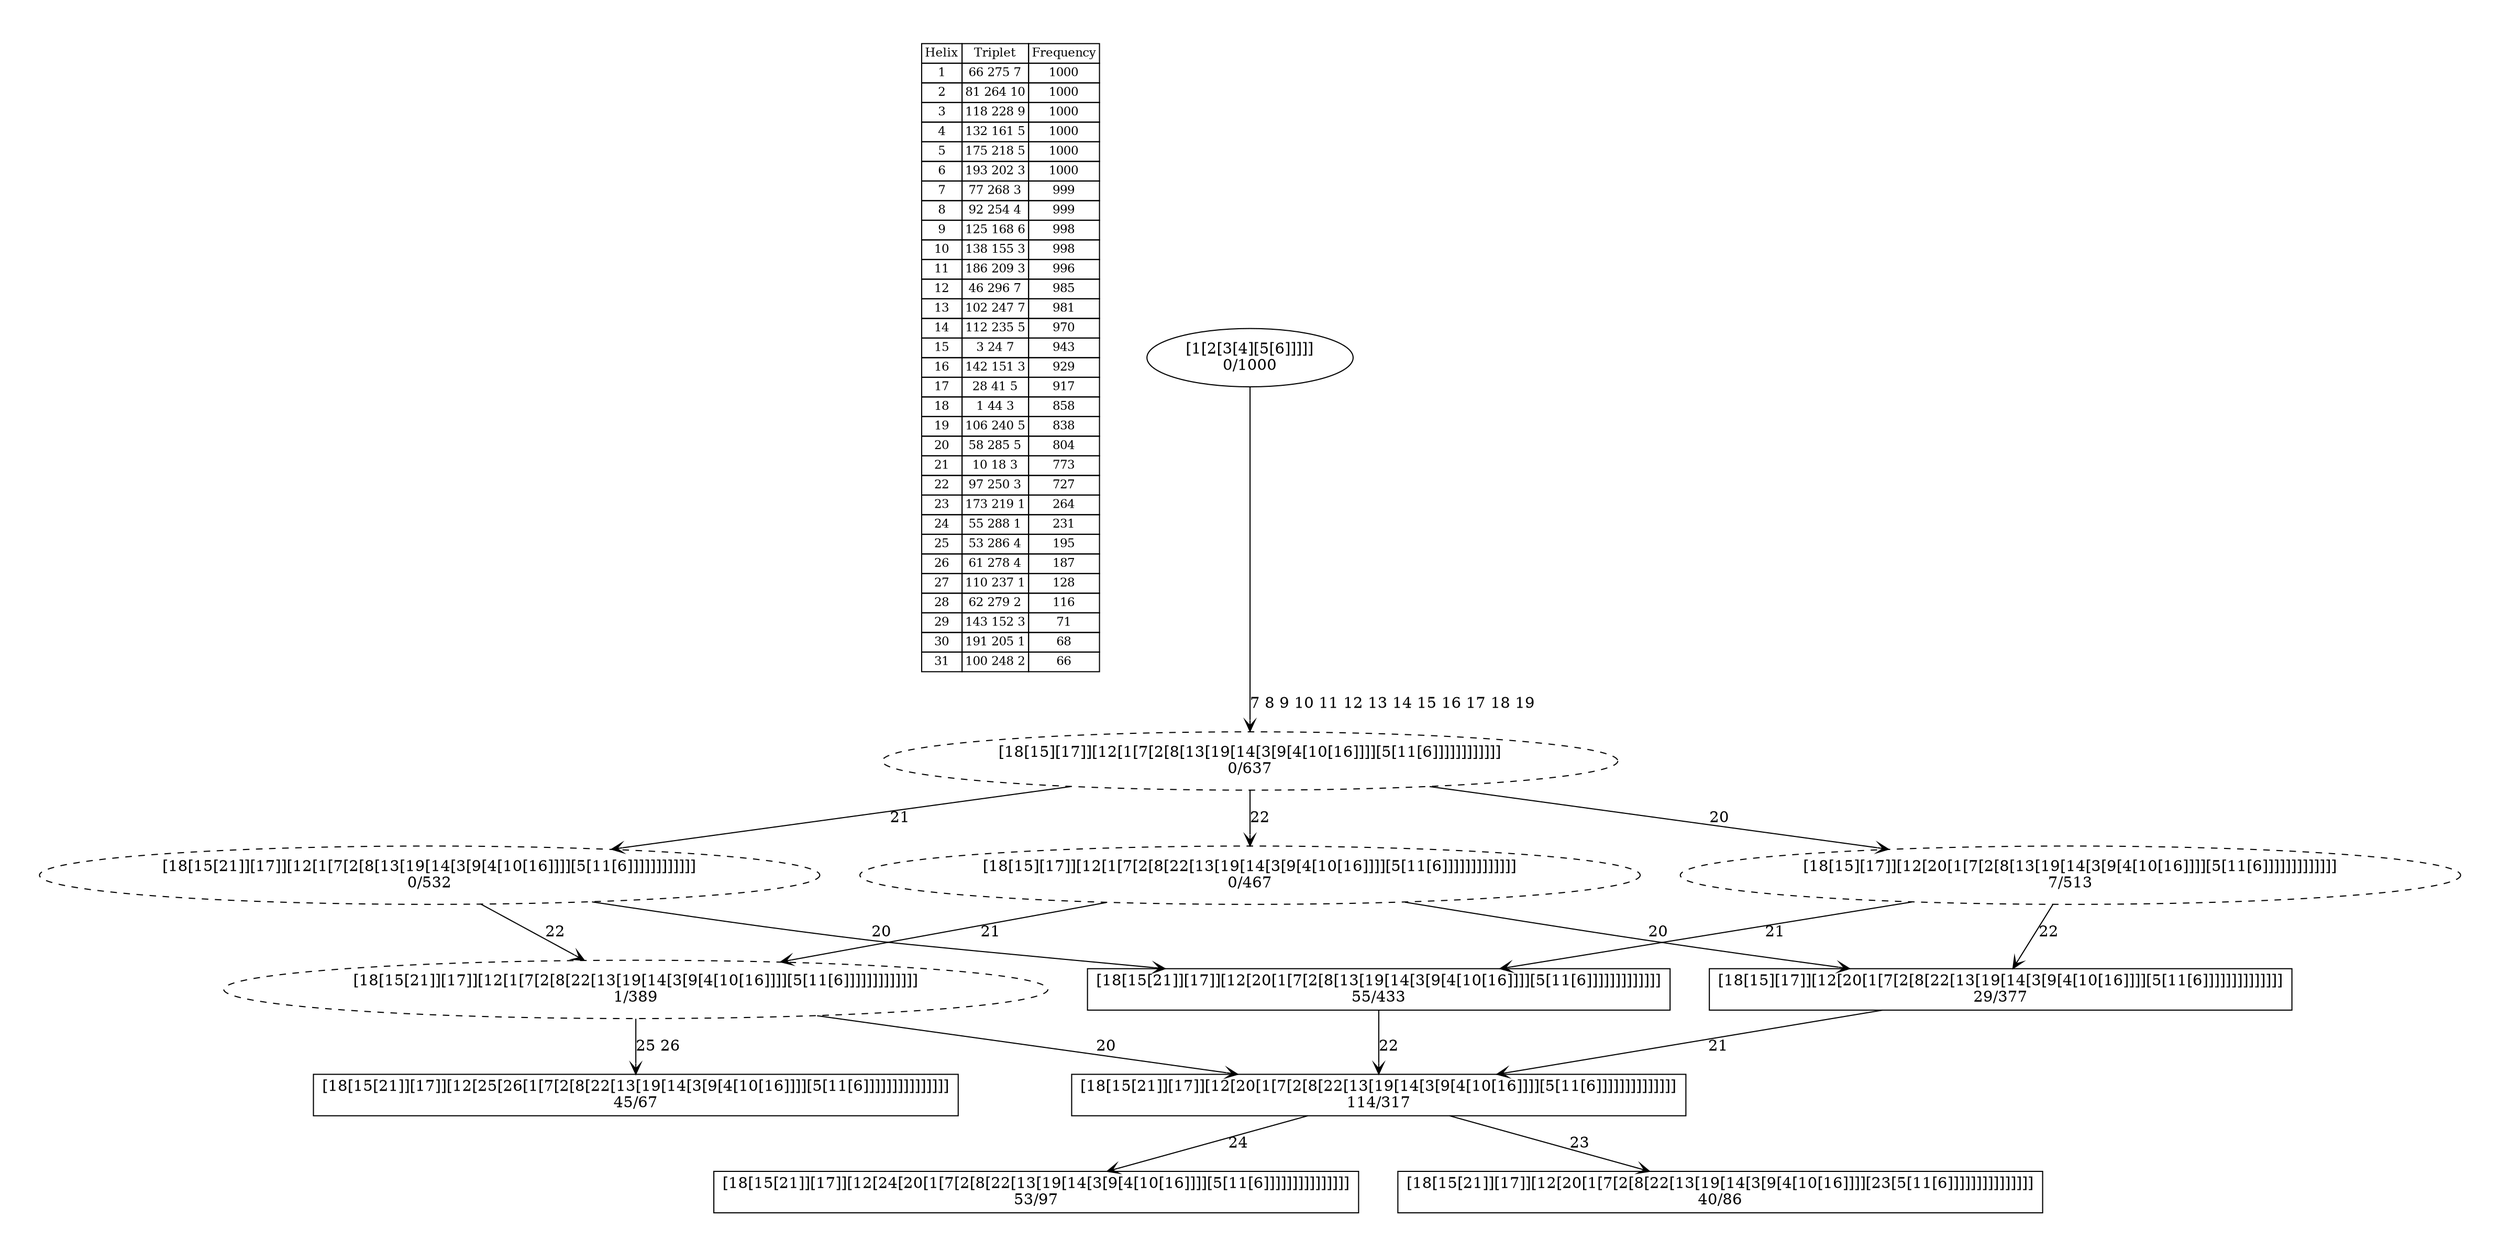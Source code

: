 digraph G {
	pad = 0.5;
	nodesep = 0.5;
"legend" [label = < <table border="0" cellborder="1" cellspacing="0"><tr><td>Helix</td><td>Triplet</td><td>Frequency</td></tr>
<tr><td>1</td><td>66 275 7</td><td>1000</td></tr>
<tr><td>2</td><td>81 264 10</td><td>1000</td></tr>
<tr><td>3</td><td>118 228 9</td><td>1000</td></tr>
<tr><td>4</td><td>132 161 5</td><td>1000</td></tr>
<tr><td>5</td><td>175 218 5</td><td>1000</td></tr>
<tr><td>6</td><td>193 202 3</td><td>1000</td></tr>
<tr><td>7</td><td>77 268 3</td><td>999</td></tr>
<tr><td>8</td><td>92 254 4</td><td>999</td></tr>
<tr><td>9</td><td>125 168 6</td><td>998</td></tr>
<tr><td>10</td><td>138 155 3</td><td>998</td></tr>
<tr><td>11</td><td>186 209 3</td><td>996</td></tr>
<tr><td>12</td><td>46 296 7</td><td>985</td></tr>
<tr><td>13</td><td>102 247 7</td><td>981</td></tr>
<tr><td>14</td><td>112 235 5</td><td>970</td></tr>
<tr><td>15</td><td>3 24 7</td><td>943</td></tr>
<tr><td>16</td><td>142 151 3</td><td>929</td></tr>
<tr><td>17</td><td>28 41 5</td><td>917</td></tr>
<tr><td>18</td><td>1 44 3</td><td>858</td></tr>
<tr><td>19</td><td>106 240 5</td><td>838</td></tr>
<tr><td>20</td><td>58 285 5</td><td>804</td></tr>
<tr><td>21</td><td>10 18 3</td><td>773</td></tr>
<tr><td>22</td><td>97 250 3</td><td>727</td></tr>
<tr><td>23</td><td>173 219 1</td><td>264</td></tr>
<tr><td>24</td><td>55 288 1</td><td>231</td></tr>
<tr><td>25</td><td>53 286 4</td><td>195</td></tr>
<tr><td>26</td><td>61 278 4</td><td>187</td></tr>
<tr><td>27</td><td>110 237 1</td><td>128</td></tr>
<tr><td>28</td><td>62 279 2</td><td>116</td></tr>
<tr><td>29</td><td>143 152 3</td><td>71</td></tr>
<tr><td>30</td><td>191 205 1</td><td>68</td></tr>
<tr><td>31</td><td>100 248 2</td><td>66</td></tr>
</table>>, shape = plaintext, fontsize=11];
"1 2 3 4 5 6 7 8 9 10 11 12 13 14 15 16 17 18 19 20 21 22 " [shape = box];
"1 2 3 4 5 6 7 8 9 10 11 12 13 14 15 16 17 18 19 20 21 " [shape = box];
"1 2 3 4 5 6 7 8 9 10 11 12 13 14 15 16 17 18 19 20 21 22 24 " [shape = box];
"1 2 3 4 5 6 7 8 9 10 11 12 13 14 15 16 17 18 19 21 22 25 26 " [shape = box];
"1 2 3 4 5 6 7 8 9 10 11 12 13 14 15 16 17 18 19 20 21 22 23 " [shape = box];
"1 2 3 4 5 6 7 8 9 10 11 12 13 14 15 16 17 18 19 20 22 " [shape = box];
"1 2 3 4 5 6 7 8 9 10 11 12 13 14 15 16 17 18 19 21 22 " [style = dashed];
"1 2 3 4 5 6 7 8 9 10 11 12 13 14 15 16 17 18 19 21 " [style = dashed];
"1 2 3 4 5 6 7 8 9 10 11 12 13 14 15 16 17 18 19 20 " [style = dashed];
"1 2 3 4 5 6 7 8 9 10 11 12 13 14 15 16 17 18 19 22 " [style = dashed];
"1 2 3 4 5 6 7 8 9 10 11 12 13 14 15 16 17 18 19 " [style = dashed];
"1 2 3 4 5 6 7 8 9 10 11 12 13 14 15 16 17 18 19 20 21 22 " [label = "[18[15[21]][17]][12[20[1[7[2[8[22[13[19[14[3[9[4[10[16]]]][5[11[6]]]]]]]]]]]]]]\n114/317"];
"1 2 3 4 5 6 7 8 9 10 11 12 13 14 15 16 17 18 19 20 21 " [label = "[18[15[21]][17]][12[20[1[7[2[8[13[19[14[3[9[4[10[16]]]][5[11[6]]]]]]]]]]]]]\n55/433"];
"1 2 3 4 5 6 7 8 9 10 11 12 13 14 15 16 17 18 19 20 21 22 24 " [label = "[18[15[21]][17]][12[24[20[1[7[2[8[22[13[19[14[3[9[4[10[16]]]][5[11[6]]]]]]]]]]]]]]]\n53/97"];
"1 2 3 4 5 6 7 8 9 10 11 12 13 14 15 16 17 18 19 21 22 25 26 " [label = "[18[15[21]][17]][12[25[26[1[7[2[8[22[13[19[14[3[9[4[10[16]]]][5[11[6]]]]]]]]]]]]]]]\n45/67"];
"1 2 3 4 5 6 7 8 9 10 11 12 13 14 15 16 17 18 19 20 21 22 23 " [label = "[18[15[21]][17]][12[20[1[7[2[8[22[13[19[14[3[9[4[10[16]]]][23[5[11[6]]]]]]]]]]]]]]]\n40/86"];
"1 2 3 4 5 6 7 8 9 10 11 12 13 14 15 16 17 18 19 20 22 " [label = "[18[15][17]][12[20[1[7[2[8[22[13[19[14[3[9[4[10[16]]]][5[11[6]]]]]]]]]]]]]]\n29/377"];
"1 2 3 4 5 6 7 8 9 10 11 12 13 14 15 16 17 18 19 21 22 " [label = "[18[15[21]][17]][12[1[7[2[8[22[13[19[14[3[9[4[10[16]]]][5[11[6]]]]]]]]]]]]]\n1/389"];
"1 2 3 4 5 6 7 8 9 10 11 12 13 14 15 16 17 18 19 21 " [label = "[18[15[21]][17]][12[1[7[2[8[13[19[14[3[9[4[10[16]]]][5[11[6]]]]]]]]]]]]\n0/532"];
"1 2 3 4 5 6 7 8 9 10 11 12 13 14 15 16 17 18 19 20 " [label = "[18[15][17]][12[20[1[7[2[8[13[19[14[3[9[4[10[16]]]][5[11[6]]]]]]]]]]]]]\n7/513"];
"1 2 3 4 5 6 7 8 9 10 11 12 13 14 15 16 17 18 19 22 " [label = "[18[15][17]][12[1[7[2[8[22[13[19[14[3[9[4[10[16]]]][5[11[6]]]]]]]]]]]]]\n0/467"];
"1 2 3 4 5 6 7 8 9 10 11 12 13 14 15 16 17 18 19 " [label = "[18[15][17]][12[1[7[2[8[13[19[14[3[9[4[10[16]]]][5[11[6]]]]]]]]]]]]\n0/637"];
"1 2 3 4 5 6 " [label = "[1[2[3[4][5[6]]]]]\n0/1000"];
"1 2 3 4 5 6 7 8 9 10 11 12 13 14 15 16 17 18 19 20 21 22 " -> "1 2 3 4 5 6 7 8 9 10 11 12 13 14 15 16 17 18 19 20 21 22 24 " [label = "24 ", arrowhead = vee];
"1 2 3 4 5 6 7 8 9 10 11 12 13 14 15 16 17 18 19 20 21 22 " -> "1 2 3 4 5 6 7 8 9 10 11 12 13 14 15 16 17 18 19 20 21 22 23 " [label = "23 ", arrowhead = vee];
"1 2 3 4 5 6 7 8 9 10 11 12 13 14 15 16 17 18 19 20 21 " -> "1 2 3 4 5 6 7 8 9 10 11 12 13 14 15 16 17 18 19 20 21 22 " [label = "22 ", arrowhead = vee];
"1 2 3 4 5 6 7 8 9 10 11 12 13 14 15 16 17 18 19 20 22 " -> "1 2 3 4 5 6 7 8 9 10 11 12 13 14 15 16 17 18 19 20 21 22 " [label = "21 ", arrowhead = vee];
"1 2 3 4 5 6 7 8 9 10 11 12 13 14 15 16 17 18 19 21 22 " -> "1 2 3 4 5 6 7 8 9 10 11 12 13 14 15 16 17 18 19 20 21 22 " [label = "20 ", arrowhead = vee];
"1 2 3 4 5 6 7 8 9 10 11 12 13 14 15 16 17 18 19 21 22 " -> "1 2 3 4 5 6 7 8 9 10 11 12 13 14 15 16 17 18 19 21 22 25 26 " [label = "25 26 ", arrowhead = vee];
"1 2 3 4 5 6 7 8 9 10 11 12 13 14 15 16 17 18 19 21 " -> "1 2 3 4 5 6 7 8 9 10 11 12 13 14 15 16 17 18 19 20 21 " [label = "20 ", arrowhead = vee];
"1 2 3 4 5 6 7 8 9 10 11 12 13 14 15 16 17 18 19 21 " -> "1 2 3 4 5 6 7 8 9 10 11 12 13 14 15 16 17 18 19 21 22 " [label = "22 ", arrowhead = vee];
"1 2 3 4 5 6 7 8 9 10 11 12 13 14 15 16 17 18 19 20 " -> "1 2 3 4 5 6 7 8 9 10 11 12 13 14 15 16 17 18 19 20 21 " [label = "21 ", arrowhead = vee];
"1 2 3 4 5 6 7 8 9 10 11 12 13 14 15 16 17 18 19 20 " -> "1 2 3 4 5 6 7 8 9 10 11 12 13 14 15 16 17 18 19 20 22 " [label = "22 ", arrowhead = vee];
"1 2 3 4 5 6 7 8 9 10 11 12 13 14 15 16 17 18 19 22 " -> "1 2 3 4 5 6 7 8 9 10 11 12 13 14 15 16 17 18 19 20 22 " [label = "20 ", arrowhead = vee];
"1 2 3 4 5 6 7 8 9 10 11 12 13 14 15 16 17 18 19 22 " -> "1 2 3 4 5 6 7 8 9 10 11 12 13 14 15 16 17 18 19 21 22 " [label = "21 ", arrowhead = vee];
"1 2 3 4 5 6 7 8 9 10 11 12 13 14 15 16 17 18 19 " -> "1 2 3 4 5 6 7 8 9 10 11 12 13 14 15 16 17 18 19 20 " [label = "20 ", arrowhead = vee];
"1 2 3 4 5 6 7 8 9 10 11 12 13 14 15 16 17 18 19 " -> "1 2 3 4 5 6 7 8 9 10 11 12 13 14 15 16 17 18 19 21 " [label = "21 ", arrowhead = vee];
"1 2 3 4 5 6 7 8 9 10 11 12 13 14 15 16 17 18 19 " -> "1 2 3 4 5 6 7 8 9 10 11 12 13 14 15 16 17 18 19 22 " [label = "22 ", arrowhead = vee];
"1 2 3 4 5 6 " -> "1 2 3 4 5 6 7 8 9 10 11 12 13 14 15 16 17 18 19 " [label = "7 8 9 10 11 12 13 14 15 16 17 18 19 ", arrowhead = vee];
}